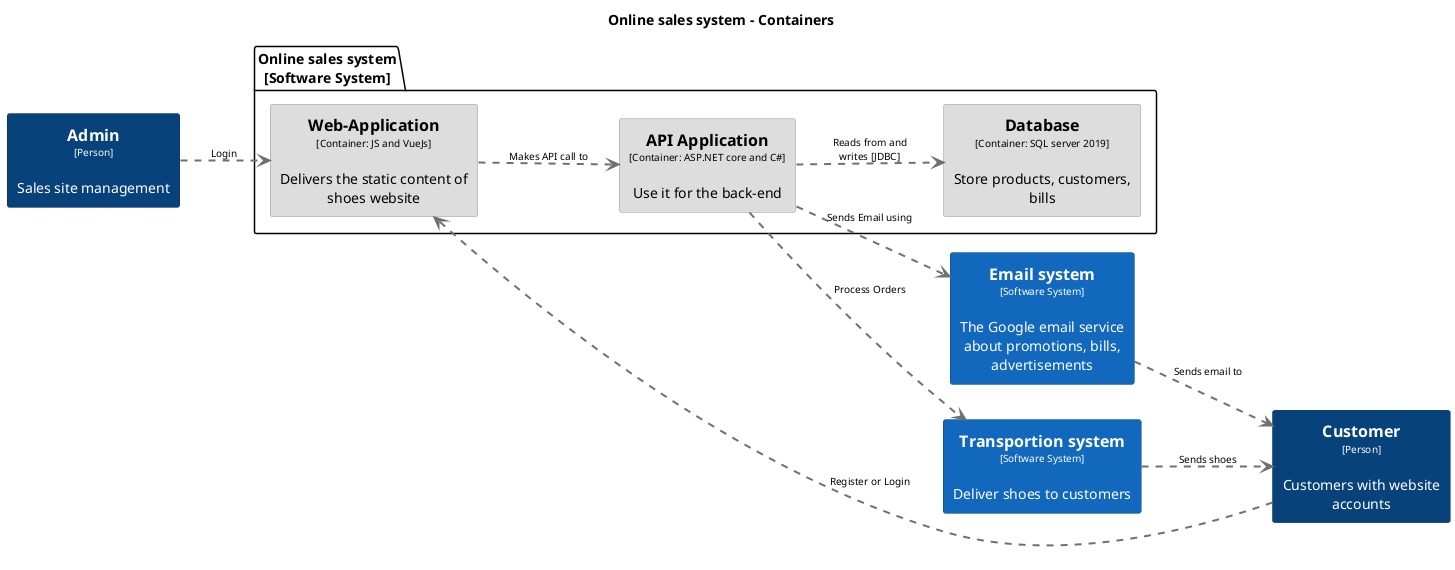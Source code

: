 @startuml(id=Onlinesalessystem-Container)
title Online sales system - Containers

skinparam {
  shadowing false
  arrowFontSize 10
  defaultTextAlignment center
  wrapWidth 200
  maxMessageSize 100
}
hide stereotype
left to right direction
skinparam rectangle<<1>> {
  BackgroundColor #08427b
  FontColor #ffffff
  BorderColor #052e56
}
skinparam rectangle<<12>> {
  BackgroundColor #dddddd
  FontColor #000000
  BorderColor #9a9a9a
}
skinparam rectangle<<13>> {
  BackgroundColor #dddddd
  FontColor #000000
  BorderColor #9a9a9a
}
skinparam rectangle<<2>> {
  BackgroundColor #08427b
  FontColor #ffffff
  BorderColor #052e56
}
skinparam rectangle<<3>> {
  BackgroundColor #1168bd
  FontColor #ffffff
  BorderColor #0b4884
}
skinparam rectangle<<4>> {
  BackgroundColor #1168bd
  FontColor #ffffff
  BorderColor #0b4884
}
skinparam rectangle<<7>> {
  BackgroundColor #dddddd
  FontColor #000000
  BorderColor #9a9a9a
}
rectangle "==Admin\n<size:10>[Person]</size>\n\nSales site management" <<2>> as 2
rectangle "==Customer\n<size:10>[Person]</size>\n\nCustomers with website accounts" <<1>> as 1
rectangle "==Email system\n<size:10>[Software System]</size>\n\nThe Google email service about promotions, bills, advertisements" <<4>> as 4
rectangle "==Transportion system\n<size:10>[Software System]</size>\n\nDeliver shoes to customers" <<3>> as 3
package "Online sales system\n[Software System]" {
  rectangle "==API Application\n<size:10>[Container: ASP.NET core and C#]</size>\n\nUse it for the back-end" <<13>> as 13
  rectangle "==Database\n<size:10>[Container: SQL server 2019]</size>\n\nStore products, customers, bills" <<12>> as 12
  rectangle "==Web-Application\n<size:10>[Container: JS and VueJs]</size>\n\nDelivers the static content of shoes website" <<7>> as 7
}
13 .[#707070,thickness=2].> 12 : "Reads from and writes [JDBC]"
13 .[#707070,thickness=2].> 4 : "Sends Email using"
13 .[#707070,thickness=2].> 3 : "Process Orders"
2 .[#707070,thickness=2].> 7 : "Login"
1 .[#707070,thickness=2].> 7 : "Register or Login"
4 .[#707070,thickness=2].> 1 : "Sends email to"
3 .[#707070,thickness=2].> 1 : "Sends shoes"
7 .[#707070,thickness=2].> 13 : "Makes API call to"
@enduml